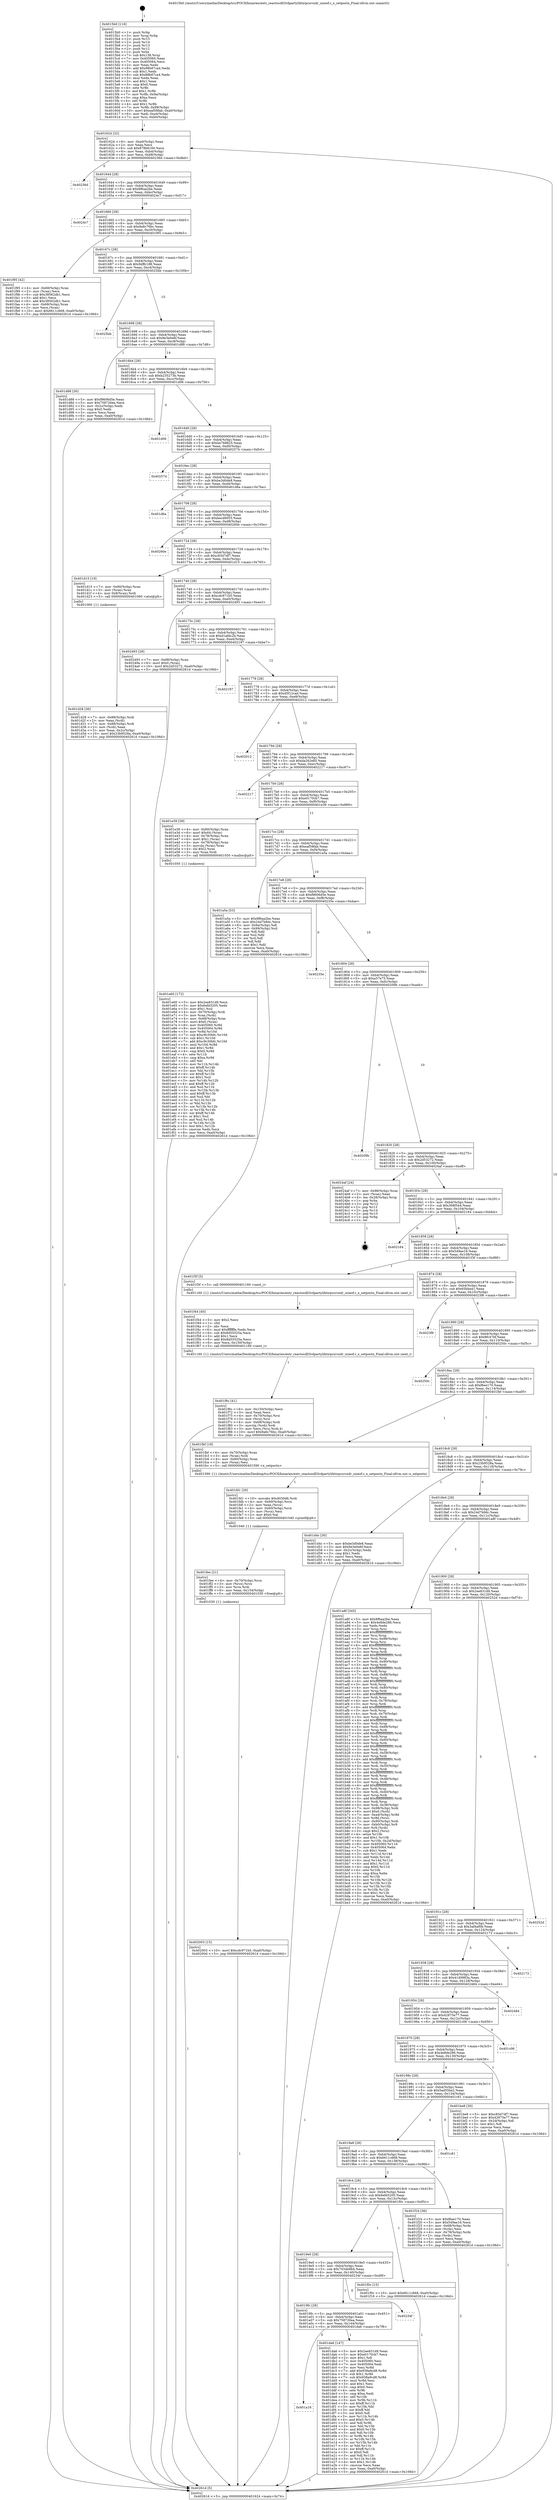 digraph "0x4015b0" {
  label = "0x4015b0 (/mnt/c/Users/mathe/Desktop/tcc/POCII/binaries/extr_reactosdll3rdpartylibtirpcsrcxdr_sizeof.c_x_setpostn_Final-ollvm.out::main(0))"
  labelloc = "t"
  node[shape=record]

  Entry [label="",width=0.3,height=0.3,shape=circle,fillcolor=black,style=filled]
  "0x401624" [label="{
     0x401624 [32]\l
     | [instrs]\l
     &nbsp;&nbsp;0x401624 \<+6\>: mov -0xa0(%rbp),%eax\l
     &nbsp;&nbsp;0x40162a \<+2\>: mov %eax,%ecx\l
     &nbsp;&nbsp;0x40162c \<+6\>: sub $0x878b8160,%ecx\l
     &nbsp;&nbsp;0x401632 \<+6\>: mov %eax,-0xb4(%rbp)\l
     &nbsp;&nbsp;0x401638 \<+6\>: mov %ecx,-0xb8(%rbp)\l
     &nbsp;&nbsp;0x40163e \<+6\>: je 000000000040236d \<main+0xdbd\>\l
  }"]
  "0x40236d" [label="{
     0x40236d\l
  }", style=dashed]
  "0x401644" [label="{
     0x401644 [28]\l
     | [instrs]\l
     &nbsp;&nbsp;0x401644 \<+5\>: jmp 0000000000401649 \<main+0x99\>\l
     &nbsp;&nbsp;0x401649 \<+6\>: mov -0xb4(%rbp),%eax\l
     &nbsp;&nbsp;0x40164f \<+5\>: sub $0x8f6aa2be,%eax\l
     &nbsp;&nbsp;0x401654 \<+6\>: mov %eax,-0xbc(%rbp)\l
     &nbsp;&nbsp;0x40165a \<+6\>: je 00000000004024c7 \<main+0xf17\>\l
  }"]
  Exit [label="",width=0.3,height=0.3,shape=circle,fillcolor=black,style=filled,peripheries=2]
  "0x4024c7" [label="{
     0x4024c7\l
  }", style=dashed]
  "0x401660" [label="{
     0x401660 [28]\l
     | [instrs]\l
     &nbsp;&nbsp;0x401660 \<+5\>: jmp 0000000000401665 \<main+0xb5\>\l
     &nbsp;&nbsp;0x401665 \<+6\>: mov -0xb4(%rbp),%eax\l
     &nbsp;&nbsp;0x40166b \<+5\>: sub $0x9a6c76bc,%eax\l
     &nbsp;&nbsp;0x401670 \<+6\>: mov %eax,-0xc0(%rbp)\l
     &nbsp;&nbsp;0x401676 \<+6\>: je 0000000000401f95 \<main+0x9e5\>\l
  }"]
  "0x402003" [label="{
     0x402003 [15]\l
     | [instrs]\l
     &nbsp;&nbsp;0x402003 \<+10\>: movl $0xcdc971b5,-0xa0(%rbp)\l
     &nbsp;&nbsp;0x40200d \<+5\>: jmp 000000000040261d \<main+0x106d\>\l
  }"]
  "0x401f95" [label="{
     0x401f95 [42]\l
     | [instrs]\l
     &nbsp;&nbsp;0x401f95 \<+4\>: mov -0x68(%rbp),%rax\l
     &nbsp;&nbsp;0x401f99 \<+2\>: mov (%rax),%ecx\l
     &nbsp;&nbsp;0x401f9b \<+6\>: sub $0x38562db1,%ecx\l
     &nbsp;&nbsp;0x401fa1 \<+3\>: add $0x1,%ecx\l
     &nbsp;&nbsp;0x401fa4 \<+6\>: add $0x38562db1,%ecx\l
     &nbsp;&nbsp;0x401faa \<+4\>: mov -0x68(%rbp),%rax\l
     &nbsp;&nbsp;0x401fae \<+2\>: mov %ecx,(%rax)\l
     &nbsp;&nbsp;0x401fb0 \<+10\>: movl $0x6611c668,-0xa0(%rbp)\l
     &nbsp;&nbsp;0x401fba \<+5\>: jmp 000000000040261d \<main+0x106d\>\l
  }"]
  "0x40167c" [label="{
     0x40167c [28]\l
     | [instrs]\l
     &nbsp;&nbsp;0x40167c \<+5\>: jmp 0000000000401681 \<main+0xd1\>\l
     &nbsp;&nbsp;0x401681 \<+6\>: mov -0xb4(%rbp),%eax\l
     &nbsp;&nbsp;0x401687 \<+5\>: sub $0x9dffc188,%eax\l
     &nbsp;&nbsp;0x40168c \<+6\>: mov %eax,-0xc4(%rbp)\l
     &nbsp;&nbsp;0x401692 \<+6\>: je 00000000004025bb \<main+0x100b\>\l
  }"]
  "0x401fee" [label="{
     0x401fee [21]\l
     | [instrs]\l
     &nbsp;&nbsp;0x401fee \<+4\>: mov -0x70(%rbp),%rcx\l
     &nbsp;&nbsp;0x401ff2 \<+3\>: mov (%rcx),%rcx\l
     &nbsp;&nbsp;0x401ff5 \<+3\>: mov %rcx,%rdi\l
     &nbsp;&nbsp;0x401ff8 \<+6\>: mov %eax,-0x154(%rbp)\l
     &nbsp;&nbsp;0x401ffe \<+5\>: call 0000000000401030 \<free@plt\>\l
     | [calls]\l
     &nbsp;&nbsp;0x401030 \{1\} (unknown)\l
  }"]
  "0x4025bb" [label="{
     0x4025bb\l
  }", style=dashed]
  "0x401698" [label="{
     0x401698 [28]\l
     | [instrs]\l
     &nbsp;&nbsp;0x401698 \<+5\>: jmp 000000000040169d \<main+0xed\>\l
     &nbsp;&nbsp;0x40169d \<+6\>: mov -0xb4(%rbp),%eax\l
     &nbsp;&nbsp;0x4016a3 \<+5\>: sub $0x9e3e0e6f,%eax\l
     &nbsp;&nbsp;0x4016a8 \<+6\>: mov %eax,-0xc8(%rbp)\l
     &nbsp;&nbsp;0x4016ae \<+6\>: je 0000000000401d88 \<main+0x7d8\>\l
  }"]
  "0x401fd1" [label="{
     0x401fd1 [29]\l
     | [instrs]\l
     &nbsp;&nbsp;0x401fd1 \<+10\>: movabs $0x4030d6,%rdi\l
     &nbsp;&nbsp;0x401fdb \<+4\>: mov -0x60(%rbp),%rcx\l
     &nbsp;&nbsp;0x401fdf \<+2\>: mov %eax,(%rcx)\l
     &nbsp;&nbsp;0x401fe1 \<+4\>: mov -0x60(%rbp),%rcx\l
     &nbsp;&nbsp;0x401fe5 \<+2\>: mov (%rcx),%esi\l
     &nbsp;&nbsp;0x401fe7 \<+2\>: mov $0x0,%al\l
     &nbsp;&nbsp;0x401fe9 \<+5\>: call 0000000000401040 \<printf@plt\>\l
     | [calls]\l
     &nbsp;&nbsp;0x401040 \{1\} (unknown)\l
  }"]
  "0x401d88" [label="{
     0x401d88 [30]\l
     | [instrs]\l
     &nbsp;&nbsp;0x401d88 \<+5\>: mov $0xf9606d5e,%eax\l
     &nbsp;&nbsp;0x401d8d \<+5\>: mov $0x758726ea,%ecx\l
     &nbsp;&nbsp;0x401d92 \<+3\>: mov -0x2c(%rbp),%edx\l
     &nbsp;&nbsp;0x401d95 \<+3\>: cmp $0x0,%edx\l
     &nbsp;&nbsp;0x401d98 \<+3\>: cmove %ecx,%eax\l
     &nbsp;&nbsp;0x401d9b \<+6\>: mov %eax,-0xa0(%rbp)\l
     &nbsp;&nbsp;0x401da1 \<+5\>: jmp 000000000040261d \<main+0x106d\>\l
  }"]
  "0x4016b4" [label="{
     0x4016b4 [28]\l
     | [instrs]\l
     &nbsp;&nbsp;0x4016b4 \<+5\>: jmp 00000000004016b9 \<main+0x109\>\l
     &nbsp;&nbsp;0x4016b9 \<+6\>: mov -0xb4(%rbp),%eax\l
     &nbsp;&nbsp;0x4016bf \<+5\>: sub $0xb235273b,%eax\l
     &nbsp;&nbsp;0x4016c4 \<+6\>: mov %eax,-0xcc(%rbp)\l
     &nbsp;&nbsp;0x4016ca \<+6\>: je 0000000000401d06 \<main+0x756\>\l
  }"]
  "0x401f6c" [label="{
     0x401f6c [41]\l
     | [instrs]\l
     &nbsp;&nbsp;0x401f6c \<+6\>: mov -0x150(%rbp),%ecx\l
     &nbsp;&nbsp;0x401f72 \<+3\>: imul %eax,%ecx\l
     &nbsp;&nbsp;0x401f75 \<+4\>: mov -0x70(%rbp),%rsi\l
     &nbsp;&nbsp;0x401f79 \<+3\>: mov (%rsi),%rsi\l
     &nbsp;&nbsp;0x401f7c \<+4\>: mov -0x68(%rbp),%rdi\l
     &nbsp;&nbsp;0x401f80 \<+3\>: movslq (%rdi),%rdi\l
     &nbsp;&nbsp;0x401f83 \<+3\>: mov %ecx,(%rsi,%rdi,4)\l
     &nbsp;&nbsp;0x401f86 \<+10\>: movl $0x9a6c76bc,-0xa0(%rbp)\l
     &nbsp;&nbsp;0x401f90 \<+5\>: jmp 000000000040261d \<main+0x106d\>\l
  }"]
  "0x401d06" [label="{
     0x401d06\l
  }", style=dashed]
  "0x4016d0" [label="{
     0x4016d0 [28]\l
     | [instrs]\l
     &nbsp;&nbsp;0x4016d0 \<+5\>: jmp 00000000004016d5 \<main+0x125\>\l
     &nbsp;&nbsp;0x4016d5 \<+6\>: mov -0xb4(%rbp),%eax\l
     &nbsp;&nbsp;0x4016db \<+5\>: sub $0xba768825,%eax\l
     &nbsp;&nbsp;0x4016e0 \<+6\>: mov %eax,-0xd0(%rbp)\l
     &nbsp;&nbsp;0x4016e6 \<+6\>: je 0000000000402574 \<main+0xfc4\>\l
  }"]
  "0x401f44" [label="{
     0x401f44 [40]\l
     | [instrs]\l
     &nbsp;&nbsp;0x401f44 \<+5\>: mov $0x2,%ecx\l
     &nbsp;&nbsp;0x401f49 \<+1\>: cltd\l
     &nbsp;&nbsp;0x401f4a \<+2\>: idiv %ecx\l
     &nbsp;&nbsp;0x401f4c \<+6\>: imul $0xfffffffe,%edx,%ecx\l
     &nbsp;&nbsp;0x401f52 \<+6\>: sub $0x8d55525a,%ecx\l
     &nbsp;&nbsp;0x401f58 \<+3\>: add $0x1,%ecx\l
     &nbsp;&nbsp;0x401f5b \<+6\>: add $0x8d55525a,%ecx\l
     &nbsp;&nbsp;0x401f61 \<+6\>: mov %ecx,-0x150(%rbp)\l
     &nbsp;&nbsp;0x401f67 \<+5\>: call 0000000000401160 \<next_i\>\l
     | [calls]\l
     &nbsp;&nbsp;0x401160 \{1\} (/mnt/c/Users/mathe/Desktop/tcc/POCII/binaries/extr_reactosdll3rdpartylibtirpcsrcxdr_sizeof.c_x_setpostn_Final-ollvm.out::next_i)\l
  }"]
  "0x402574" [label="{
     0x402574\l
  }", style=dashed]
  "0x4016ec" [label="{
     0x4016ec [28]\l
     | [instrs]\l
     &nbsp;&nbsp;0x4016ec \<+5\>: jmp 00000000004016f1 \<main+0x141\>\l
     &nbsp;&nbsp;0x4016f1 \<+6\>: mov -0xb4(%rbp),%eax\l
     &nbsp;&nbsp;0x4016f7 \<+5\>: sub $0xbe3d0de8,%eax\l
     &nbsp;&nbsp;0x4016fc \<+6\>: mov %eax,-0xd4(%rbp)\l
     &nbsp;&nbsp;0x401702 \<+6\>: je 0000000000401d6a \<main+0x7ba\>\l
  }"]
  "0x401e60" [label="{
     0x401e60 [172]\l
     | [instrs]\l
     &nbsp;&nbsp;0x401e60 \<+5\>: mov $0x2ee831d9,%ecx\l
     &nbsp;&nbsp;0x401e65 \<+5\>: mov $0x6efd3205,%edx\l
     &nbsp;&nbsp;0x401e6a \<+3\>: mov $0x1,%sil\l
     &nbsp;&nbsp;0x401e6d \<+4\>: mov -0x70(%rbp),%rdi\l
     &nbsp;&nbsp;0x401e71 \<+3\>: mov %rax,(%rdi)\l
     &nbsp;&nbsp;0x401e74 \<+4\>: mov -0x68(%rbp),%rax\l
     &nbsp;&nbsp;0x401e78 \<+6\>: movl $0x0,(%rax)\l
     &nbsp;&nbsp;0x401e7e \<+8\>: mov 0x405060,%r8d\l
     &nbsp;&nbsp;0x401e86 \<+8\>: mov 0x405064,%r9d\l
     &nbsp;&nbsp;0x401e8e \<+3\>: mov %r8d,%r10d\l
     &nbsp;&nbsp;0x401e91 \<+7\>: sub $0xc9c30bfc,%r10d\l
     &nbsp;&nbsp;0x401e98 \<+4\>: sub $0x1,%r10d\l
     &nbsp;&nbsp;0x401e9c \<+7\>: add $0xc9c30bfc,%r10d\l
     &nbsp;&nbsp;0x401ea3 \<+4\>: imul %r10d,%r8d\l
     &nbsp;&nbsp;0x401ea7 \<+4\>: and $0x1,%r8d\l
     &nbsp;&nbsp;0x401eab \<+4\>: cmp $0x0,%r8d\l
     &nbsp;&nbsp;0x401eaf \<+4\>: sete %r11b\l
     &nbsp;&nbsp;0x401eb3 \<+4\>: cmp $0xa,%r9d\l
     &nbsp;&nbsp;0x401eb7 \<+3\>: setl %bl\l
     &nbsp;&nbsp;0x401eba \<+3\>: mov %r11b,%r14b\l
     &nbsp;&nbsp;0x401ebd \<+4\>: xor $0xff,%r14b\l
     &nbsp;&nbsp;0x401ec1 \<+3\>: mov %bl,%r15b\l
     &nbsp;&nbsp;0x401ec4 \<+4\>: xor $0xff,%r15b\l
     &nbsp;&nbsp;0x401ec8 \<+4\>: xor $0x1,%sil\l
     &nbsp;&nbsp;0x401ecc \<+3\>: mov %r14b,%r12b\l
     &nbsp;&nbsp;0x401ecf \<+4\>: and $0xff,%r12b\l
     &nbsp;&nbsp;0x401ed3 \<+3\>: and %sil,%r11b\l
     &nbsp;&nbsp;0x401ed6 \<+3\>: mov %r15b,%r13b\l
     &nbsp;&nbsp;0x401ed9 \<+4\>: and $0xff,%r13b\l
     &nbsp;&nbsp;0x401edd \<+3\>: and %sil,%bl\l
     &nbsp;&nbsp;0x401ee0 \<+3\>: or %r11b,%r12b\l
     &nbsp;&nbsp;0x401ee3 \<+3\>: or %bl,%r13b\l
     &nbsp;&nbsp;0x401ee6 \<+3\>: xor %r13b,%r12b\l
     &nbsp;&nbsp;0x401ee9 \<+3\>: or %r15b,%r14b\l
     &nbsp;&nbsp;0x401eec \<+4\>: xor $0xff,%r14b\l
     &nbsp;&nbsp;0x401ef0 \<+4\>: or $0x1,%sil\l
     &nbsp;&nbsp;0x401ef4 \<+3\>: and %sil,%r14b\l
     &nbsp;&nbsp;0x401ef7 \<+3\>: or %r14b,%r12b\l
     &nbsp;&nbsp;0x401efa \<+4\>: test $0x1,%r12b\l
     &nbsp;&nbsp;0x401efe \<+3\>: cmovne %edx,%ecx\l
     &nbsp;&nbsp;0x401f01 \<+6\>: mov %ecx,-0xa0(%rbp)\l
     &nbsp;&nbsp;0x401f07 \<+5\>: jmp 000000000040261d \<main+0x106d\>\l
  }"]
  "0x401d6a" [label="{
     0x401d6a\l
  }", style=dashed]
  "0x401708" [label="{
     0x401708 [28]\l
     | [instrs]\l
     &nbsp;&nbsp;0x401708 \<+5\>: jmp 000000000040170d \<main+0x15d\>\l
     &nbsp;&nbsp;0x40170d \<+6\>: mov -0xb4(%rbp),%eax\l
     &nbsp;&nbsp;0x401713 \<+5\>: sub $0xbecd9055,%eax\l
     &nbsp;&nbsp;0x401718 \<+6\>: mov %eax,-0xd8(%rbp)\l
     &nbsp;&nbsp;0x40171e \<+6\>: je 000000000040260e \<main+0x105e\>\l
  }"]
  "0x401a18" [label="{
     0x401a18\l
  }", style=dashed]
  "0x40260e" [label="{
     0x40260e\l
  }", style=dashed]
  "0x401724" [label="{
     0x401724 [28]\l
     | [instrs]\l
     &nbsp;&nbsp;0x401724 \<+5\>: jmp 0000000000401729 \<main+0x179\>\l
     &nbsp;&nbsp;0x401729 \<+6\>: mov -0xb4(%rbp),%eax\l
     &nbsp;&nbsp;0x40172f \<+5\>: sub $0xc83d7df7,%eax\l
     &nbsp;&nbsp;0x401734 \<+6\>: mov %eax,-0xdc(%rbp)\l
     &nbsp;&nbsp;0x40173a \<+6\>: je 0000000000401d15 \<main+0x765\>\l
  }"]
  "0x401da6" [label="{
     0x401da6 [147]\l
     | [instrs]\l
     &nbsp;&nbsp;0x401da6 \<+5\>: mov $0x2ee831d9,%eax\l
     &nbsp;&nbsp;0x401dab \<+5\>: mov $0xe0170cb7,%ecx\l
     &nbsp;&nbsp;0x401db0 \<+2\>: mov $0x1,%dl\l
     &nbsp;&nbsp;0x401db2 \<+7\>: mov 0x405060,%esi\l
     &nbsp;&nbsp;0x401db9 \<+7\>: mov 0x405064,%edi\l
     &nbsp;&nbsp;0x401dc0 \<+3\>: mov %esi,%r8d\l
     &nbsp;&nbsp;0x401dc3 \<+7\>: add $0x938a9cd8,%r8d\l
     &nbsp;&nbsp;0x401dca \<+4\>: sub $0x1,%r8d\l
     &nbsp;&nbsp;0x401dce \<+7\>: sub $0x938a9cd8,%r8d\l
     &nbsp;&nbsp;0x401dd5 \<+4\>: imul %r8d,%esi\l
     &nbsp;&nbsp;0x401dd9 \<+3\>: and $0x1,%esi\l
     &nbsp;&nbsp;0x401ddc \<+3\>: cmp $0x0,%esi\l
     &nbsp;&nbsp;0x401ddf \<+4\>: sete %r9b\l
     &nbsp;&nbsp;0x401de3 \<+3\>: cmp $0xa,%edi\l
     &nbsp;&nbsp;0x401de6 \<+4\>: setl %r10b\l
     &nbsp;&nbsp;0x401dea \<+3\>: mov %r9b,%r11b\l
     &nbsp;&nbsp;0x401ded \<+4\>: xor $0xff,%r11b\l
     &nbsp;&nbsp;0x401df1 \<+3\>: mov %r10b,%bl\l
     &nbsp;&nbsp;0x401df4 \<+3\>: xor $0xff,%bl\l
     &nbsp;&nbsp;0x401df7 \<+3\>: xor $0x0,%dl\l
     &nbsp;&nbsp;0x401dfa \<+3\>: mov %r11b,%r14b\l
     &nbsp;&nbsp;0x401dfd \<+4\>: and $0x0,%r14b\l
     &nbsp;&nbsp;0x401e01 \<+3\>: and %dl,%r9b\l
     &nbsp;&nbsp;0x401e04 \<+3\>: mov %bl,%r15b\l
     &nbsp;&nbsp;0x401e07 \<+4\>: and $0x0,%r15b\l
     &nbsp;&nbsp;0x401e0b \<+3\>: and %dl,%r10b\l
     &nbsp;&nbsp;0x401e0e \<+3\>: or %r9b,%r14b\l
     &nbsp;&nbsp;0x401e11 \<+3\>: or %r10b,%r15b\l
     &nbsp;&nbsp;0x401e14 \<+3\>: xor %r15b,%r14b\l
     &nbsp;&nbsp;0x401e17 \<+3\>: or %bl,%r11b\l
     &nbsp;&nbsp;0x401e1a \<+4\>: xor $0xff,%r11b\l
     &nbsp;&nbsp;0x401e1e \<+3\>: or $0x0,%dl\l
     &nbsp;&nbsp;0x401e21 \<+3\>: and %dl,%r11b\l
     &nbsp;&nbsp;0x401e24 \<+3\>: or %r11b,%r14b\l
     &nbsp;&nbsp;0x401e27 \<+4\>: test $0x1,%r14b\l
     &nbsp;&nbsp;0x401e2b \<+3\>: cmovne %ecx,%eax\l
     &nbsp;&nbsp;0x401e2e \<+6\>: mov %eax,-0xa0(%rbp)\l
     &nbsp;&nbsp;0x401e34 \<+5\>: jmp 000000000040261d \<main+0x106d\>\l
  }"]
  "0x401d15" [label="{
     0x401d15 [19]\l
     | [instrs]\l
     &nbsp;&nbsp;0x401d15 \<+7\>: mov -0x90(%rbp),%rax\l
     &nbsp;&nbsp;0x401d1c \<+3\>: mov (%rax),%rax\l
     &nbsp;&nbsp;0x401d1f \<+4\>: mov 0x8(%rax),%rdi\l
     &nbsp;&nbsp;0x401d23 \<+5\>: call 0000000000401060 \<atoi@plt\>\l
     | [calls]\l
     &nbsp;&nbsp;0x401060 \{1\} (unknown)\l
  }"]
  "0x401740" [label="{
     0x401740 [28]\l
     | [instrs]\l
     &nbsp;&nbsp;0x401740 \<+5\>: jmp 0000000000401745 \<main+0x195\>\l
     &nbsp;&nbsp;0x401745 \<+6\>: mov -0xb4(%rbp),%eax\l
     &nbsp;&nbsp;0x40174b \<+5\>: sub $0xcdc971b5,%eax\l
     &nbsp;&nbsp;0x401750 \<+6\>: mov %eax,-0xe0(%rbp)\l
     &nbsp;&nbsp;0x401756 \<+6\>: je 0000000000402493 \<main+0xee3\>\l
  }"]
  "0x4019fc" [label="{
     0x4019fc [28]\l
     | [instrs]\l
     &nbsp;&nbsp;0x4019fc \<+5\>: jmp 0000000000401a01 \<main+0x451\>\l
     &nbsp;&nbsp;0x401a01 \<+6\>: mov -0xb4(%rbp),%eax\l
     &nbsp;&nbsp;0x401a07 \<+5\>: sub $0x758726ea,%eax\l
     &nbsp;&nbsp;0x401a0c \<+6\>: mov %eax,-0x144(%rbp)\l
     &nbsp;&nbsp;0x401a12 \<+6\>: je 0000000000401da6 \<main+0x7f6\>\l
  }"]
  "0x402493" [label="{
     0x402493 [28]\l
     | [instrs]\l
     &nbsp;&nbsp;0x402493 \<+7\>: mov -0x98(%rbp),%rax\l
     &nbsp;&nbsp;0x40249a \<+6\>: movl $0x0,(%rax)\l
     &nbsp;&nbsp;0x4024a0 \<+10\>: movl $0x2d53272,-0xa0(%rbp)\l
     &nbsp;&nbsp;0x4024aa \<+5\>: jmp 000000000040261d \<main+0x106d\>\l
  }"]
  "0x40175c" [label="{
     0x40175c [28]\l
     | [instrs]\l
     &nbsp;&nbsp;0x40175c \<+5\>: jmp 0000000000401761 \<main+0x1b1\>\l
     &nbsp;&nbsp;0x401761 \<+6\>: mov -0xb4(%rbp),%eax\l
     &nbsp;&nbsp;0x401767 \<+5\>: sub $0xd1afdc2b,%eax\l
     &nbsp;&nbsp;0x40176c \<+6\>: mov %eax,-0xe4(%rbp)\l
     &nbsp;&nbsp;0x401772 \<+6\>: je 0000000000402197 \<main+0xbe7\>\l
  }"]
  "0x40234f" [label="{
     0x40234f\l
  }", style=dashed]
  "0x402197" [label="{
     0x402197\l
  }", style=dashed]
  "0x401778" [label="{
     0x401778 [28]\l
     | [instrs]\l
     &nbsp;&nbsp;0x401778 \<+5\>: jmp 000000000040177d \<main+0x1cd\>\l
     &nbsp;&nbsp;0x40177d \<+6\>: mov -0xb4(%rbp),%eax\l
     &nbsp;&nbsp;0x401783 \<+5\>: sub $0xd5f12cad,%eax\l
     &nbsp;&nbsp;0x401788 \<+6\>: mov %eax,-0xe8(%rbp)\l
     &nbsp;&nbsp;0x40178e \<+6\>: je 0000000000402012 \<main+0xa62\>\l
  }"]
  "0x4019e0" [label="{
     0x4019e0 [28]\l
     | [instrs]\l
     &nbsp;&nbsp;0x4019e0 \<+5\>: jmp 00000000004019e5 \<main+0x435\>\l
     &nbsp;&nbsp;0x4019e5 \<+6\>: mov -0xb4(%rbp),%eax\l
     &nbsp;&nbsp;0x4019eb \<+5\>: sub $0x7034b9b4,%eax\l
     &nbsp;&nbsp;0x4019f0 \<+6\>: mov %eax,-0x140(%rbp)\l
     &nbsp;&nbsp;0x4019f6 \<+6\>: je 000000000040234f \<main+0xd9f\>\l
  }"]
  "0x402012" [label="{
     0x402012\l
  }", style=dashed]
  "0x401794" [label="{
     0x401794 [28]\l
     | [instrs]\l
     &nbsp;&nbsp;0x401794 \<+5\>: jmp 0000000000401799 \<main+0x1e9\>\l
     &nbsp;&nbsp;0x401799 \<+6\>: mov -0xb4(%rbp),%eax\l
     &nbsp;&nbsp;0x40179f \<+5\>: sub $0xda262e85,%eax\l
     &nbsp;&nbsp;0x4017a4 \<+6\>: mov %eax,-0xec(%rbp)\l
     &nbsp;&nbsp;0x4017aa \<+6\>: je 0000000000402217 \<main+0xc67\>\l
  }"]
  "0x401f0c" [label="{
     0x401f0c [15]\l
     | [instrs]\l
     &nbsp;&nbsp;0x401f0c \<+10\>: movl $0x6611c668,-0xa0(%rbp)\l
     &nbsp;&nbsp;0x401f16 \<+5\>: jmp 000000000040261d \<main+0x106d\>\l
  }"]
  "0x402217" [label="{
     0x402217\l
  }", style=dashed]
  "0x4017b0" [label="{
     0x4017b0 [28]\l
     | [instrs]\l
     &nbsp;&nbsp;0x4017b0 \<+5\>: jmp 00000000004017b5 \<main+0x205\>\l
     &nbsp;&nbsp;0x4017b5 \<+6\>: mov -0xb4(%rbp),%eax\l
     &nbsp;&nbsp;0x4017bb \<+5\>: sub $0xe0170cb7,%eax\l
     &nbsp;&nbsp;0x4017c0 \<+6\>: mov %eax,-0xf0(%rbp)\l
     &nbsp;&nbsp;0x4017c6 \<+6\>: je 0000000000401e39 \<main+0x889\>\l
  }"]
  "0x4019c4" [label="{
     0x4019c4 [28]\l
     | [instrs]\l
     &nbsp;&nbsp;0x4019c4 \<+5\>: jmp 00000000004019c9 \<main+0x419\>\l
     &nbsp;&nbsp;0x4019c9 \<+6\>: mov -0xb4(%rbp),%eax\l
     &nbsp;&nbsp;0x4019cf \<+5\>: sub $0x6efd3205,%eax\l
     &nbsp;&nbsp;0x4019d4 \<+6\>: mov %eax,-0x13c(%rbp)\l
     &nbsp;&nbsp;0x4019da \<+6\>: je 0000000000401f0c \<main+0x95c\>\l
  }"]
  "0x401e39" [label="{
     0x401e39 [39]\l
     | [instrs]\l
     &nbsp;&nbsp;0x401e39 \<+4\>: mov -0x80(%rbp),%rax\l
     &nbsp;&nbsp;0x401e3d \<+6\>: movl $0x64,(%rax)\l
     &nbsp;&nbsp;0x401e43 \<+4\>: mov -0x78(%rbp),%rax\l
     &nbsp;&nbsp;0x401e47 \<+6\>: movl $0x1,(%rax)\l
     &nbsp;&nbsp;0x401e4d \<+4\>: mov -0x78(%rbp),%rax\l
     &nbsp;&nbsp;0x401e51 \<+3\>: movslq (%rax),%rax\l
     &nbsp;&nbsp;0x401e54 \<+4\>: shl $0x2,%rax\l
     &nbsp;&nbsp;0x401e58 \<+3\>: mov %rax,%rdi\l
     &nbsp;&nbsp;0x401e5b \<+5\>: call 0000000000401050 \<malloc@plt\>\l
     | [calls]\l
     &nbsp;&nbsp;0x401050 \{1\} (unknown)\l
  }"]
  "0x4017cc" [label="{
     0x4017cc [28]\l
     | [instrs]\l
     &nbsp;&nbsp;0x4017cc \<+5\>: jmp 00000000004017d1 \<main+0x221\>\l
     &nbsp;&nbsp;0x4017d1 \<+6\>: mov -0xb4(%rbp),%eax\l
     &nbsp;&nbsp;0x4017d7 \<+5\>: sub $0xeaf58fab,%eax\l
     &nbsp;&nbsp;0x4017dc \<+6\>: mov %eax,-0xf4(%rbp)\l
     &nbsp;&nbsp;0x4017e2 \<+6\>: je 0000000000401a5a \<main+0x4aa\>\l
  }"]
  "0x401f1b" [label="{
     0x401f1b [36]\l
     | [instrs]\l
     &nbsp;&nbsp;0x401f1b \<+5\>: mov $0xf6ee170,%eax\l
     &nbsp;&nbsp;0x401f20 \<+5\>: mov $0x549ae16,%ecx\l
     &nbsp;&nbsp;0x401f25 \<+4\>: mov -0x68(%rbp),%rdx\l
     &nbsp;&nbsp;0x401f29 \<+2\>: mov (%rdx),%esi\l
     &nbsp;&nbsp;0x401f2b \<+4\>: mov -0x78(%rbp),%rdx\l
     &nbsp;&nbsp;0x401f2f \<+2\>: cmp (%rdx),%esi\l
     &nbsp;&nbsp;0x401f31 \<+3\>: cmovl %ecx,%eax\l
     &nbsp;&nbsp;0x401f34 \<+6\>: mov %eax,-0xa0(%rbp)\l
     &nbsp;&nbsp;0x401f3a \<+5\>: jmp 000000000040261d \<main+0x106d\>\l
  }"]
  "0x401a5a" [label="{
     0x401a5a [53]\l
     | [instrs]\l
     &nbsp;&nbsp;0x401a5a \<+5\>: mov $0x8f6aa2be,%eax\l
     &nbsp;&nbsp;0x401a5f \<+5\>: mov $0x24d7b9dc,%ecx\l
     &nbsp;&nbsp;0x401a64 \<+6\>: mov -0x9a(%rbp),%dl\l
     &nbsp;&nbsp;0x401a6a \<+7\>: mov -0x99(%rbp),%sil\l
     &nbsp;&nbsp;0x401a71 \<+3\>: mov %dl,%dil\l
     &nbsp;&nbsp;0x401a74 \<+3\>: and %sil,%dil\l
     &nbsp;&nbsp;0x401a77 \<+3\>: xor %sil,%dl\l
     &nbsp;&nbsp;0x401a7a \<+3\>: or %dl,%dil\l
     &nbsp;&nbsp;0x401a7d \<+4\>: test $0x1,%dil\l
     &nbsp;&nbsp;0x401a81 \<+3\>: cmovne %ecx,%eax\l
     &nbsp;&nbsp;0x401a84 \<+6\>: mov %eax,-0xa0(%rbp)\l
     &nbsp;&nbsp;0x401a8a \<+5\>: jmp 000000000040261d \<main+0x106d\>\l
  }"]
  "0x4017e8" [label="{
     0x4017e8 [28]\l
     | [instrs]\l
     &nbsp;&nbsp;0x4017e8 \<+5\>: jmp 00000000004017ed \<main+0x23d\>\l
     &nbsp;&nbsp;0x4017ed \<+6\>: mov -0xb4(%rbp),%eax\l
     &nbsp;&nbsp;0x4017f3 \<+5\>: sub $0xf9606d5e,%eax\l
     &nbsp;&nbsp;0x4017f8 \<+6\>: mov %eax,-0xf8(%rbp)\l
     &nbsp;&nbsp;0x4017fe \<+6\>: je 000000000040235e \<main+0xdae\>\l
  }"]
  "0x40261d" [label="{
     0x40261d [5]\l
     | [instrs]\l
     &nbsp;&nbsp;0x40261d \<+5\>: jmp 0000000000401624 \<main+0x74\>\l
  }"]
  "0x4015b0" [label="{
     0x4015b0 [116]\l
     | [instrs]\l
     &nbsp;&nbsp;0x4015b0 \<+1\>: push %rbp\l
     &nbsp;&nbsp;0x4015b1 \<+3\>: mov %rsp,%rbp\l
     &nbsp;&nbsp;0x4015b4 \<+2\>: push %r15\l
     &nbsp;&nbsp;0x4015b6 \<+2\>: push %r14\l
     &nbsp;&nbsp;0x4015b8 \<+2\>: push %r13\l
     &nbsp;&nbsp;0x4015ba \<+2\>: push %r12\l
     &nbsp;&nbsp;0x4015bc \<+1\>: push %rbx\l
     &nbsp;&nbsp;0x4015bd \<+7\>: sub $0x138,%rsp\l
     &nbsp;&nbsp;0x4015c4 \<+7\>: mov 0x405060,%eax\l
     &nbsp;&nbsp;0x4015cb \<+7\>: mov 0x405064,%ecx\l
     &nbsp;&nbsp;0x4015d2 \<+2\>: mov %eax,%edx\l
     &nbsp;&nbsp;0x4015d4 \<+6\>: add $0x88b87ca4,%edx\l
     &nbsp;&nbsp;0x4015da \<+3\>: sub $0x1,%edx\l
     &nbsp;&nbsp;0x4015dd \<+6\>: sub $0x88b87ca4,%edx\l
     &nbsp;&nbsp;0x4015e3 \<+3\>: imul %edx,%eax\l
     &nbsp;&nbsp;0x4015e6 \<+3\>: and $0x1,%eax\l
     &nbsp;&nbsp;0x4015e9 \<+3\>: cmp $0x0,%eax\l
     &nbsp;&nbsp;0x4015ec \<+4\>: sete %r8b\l
     &nbsp;&nbsp;0x4015f0 \<+4\>: and $0x1,%r8b\l
     &nbsp;&nbsp;0x4015f4 \<+7\>: mov %r8b,-0x9a(%rbp)\l
     &nbsp;&nbsp;0x4015fb \<+3\>: cmp $0xa,%ecx\l
     &nbsp;&nbsp;0x4015fe \<+4\>: setl %r8b\l
     &nbsp;&nbsp;0x401602 \<+4\>: and $0x1,%r8b\l
     &nbsp;&nbsp;0x401606 \<+7\>: mov %r8b,-0x99(%rbp)\l
     &nbsp;&nbsp;0x40160d \<+10\>: movl $0xeaf58fab,-0xa0(%rbp)\l
     &nbsp;&nbsp;0x401617 \<+6\>: mov %edi,-0xa4(%rbp)\l
     &nbsp;&nbsp;0x40161d \<+7\>: mov %rsi,-0xb0(%rbp)\l
  }"]
  "0x4019a8" [label="{
     0x4019a8 [28]\l
     | [instrs]\l
     &nbsp;&nbsp;0x4019a8 \<+5\>: jmp 00000000004019ad \<main+0x3fd\>\l
     &nbsp;&nbsp;0x4019ad \<+6\>: mov -0xb4(%rbp),%eax\l
     &nbsp;&nbsp;0x4019b3 \<+5\>: sub $0x6611c668,%eax\l
     &nbsp;&nbsp;0x4019b8 \<+6\>: mov %eax,-0x138(%rbp)\l
     &nbsp;&nbsp;0x4019be \<+6\>: je 0000000000401f1b \<main+0x96b\>\l
  }"]
  "0x40235e" [label="{
     0x40235e\l
  }", style=dashed]
  "0x401804" [label="{
     0x401804 [28]\l
     | [instrs]\l
     &nbsp;&nbsp;0x401804 \<+5\>: jmp 0000000000401809 \<main+0x259\>\l
     &nbsp;&nbsp;0x401809 \<+6\>: mov -0xb4(%rbp),%eax\l
     &nbsp;&nbsp;0x40180f \<+5\>: sub $0xa57e75,%eax\l
     &nbsp;&nbsp;0x401814 \<+6\>: mov %eax,-0xfc(%rbp)\l
     &nbsp;&nbsp;0x40181a \<+6\>: je 000000000040209b \<main+0xaeb\>\l
  }"]
  "0x401c61" [label="{
     0x401c61\l
  }", style=dashed]
  "0x40209b" [label="{
     0x40209b\l
  }", style=dashed]
  "0x401820" [label="{
     0x401820 [28]\l
     | [instrs]\l
     &nbsp;&nbsp;0x401820 \<+5\>: jmp 0000000000401825 \<main+0x275\>\l
     &nbsp;&nbsp;0x401825 \<+6\>: mov -0xb4(%rbp),%eax\l
     &nbsp;&nbsp;0x40182b \<+5\>: sub $0x2d53272,%eax\l
     &nbsp;&nbsp;0x401830 \<+6\>: mov %eax,-0x100(%rbp)\l
     &nbsp;&nbsp;0x401836 \<+6\>: je 00000000004024af \<main+0xeff\>\l
  }"]
  "0x401d28" [label="{
     0x401d28 [36]\l
     | [instrs]\l
     &nbsp;&nbsp;0x401d28 \<+7\>: mov -0x88(%rbp),%rdi\l
     &nbsp;&nbsp;0x401d2f \<+2\>: mov %eax,(%rdi)\l
     &nbsp;&nbsp;0x401d31 \<+7\>: mov -0x88(%rbp),%rdi\l
     &nbsp;&nbsp;0x401d38 \<+2\>: mov (%rdi),%eax\l
     &nbsp;&nbsp;0x401d3a \<+3\>: mov %eax,-0x2c(%rbp)\l
     &nbsp;&nbsp;0x401d3d \<+10\>: movl $0x23b9528a,-0xa0(%rbp)\l
     &nbsp;&nbsp;0x401d47 \<+5\>: jmp 000000000040261d \<main+0x106d\>\l
  }"]
  "0x4024af" [label="{
     0x4024af [24]\l
     | [instrs]\l
     &nbsp;&nbsp;0x4024af \<+7\>: mov -0x98(%rbp),%rax\l
     &nbsp;&nbsp;0x4024b6 \<+2\>: mov (%rax),%eax\l
     &nbsp;&nbsp;0x4024b8 \<+4\>: lea -0x28(%rbp),%rsp\l
     &nbsp;&nbsp;0x4024bc \<+1\>: pop %rbx\l
     &nbsp;&nbsp;0x4024bd \<+2\>: pop %r12\l
     &nbsp;&nbsp;0x4024bf \<+2\>: pop %r13\l
     &nbsp;&nbsp;0x4024c1 \<+2\>: pop %r14\l
     &nbsp;&nbsp;0x4024c3 \<+2\>: pop %r15\l
     &nbsp;&nbsp;0x4024c5 \<+1\>: pop %rbp\l
     &nbsp;&nbsp;0x4024c6 \<+1\>: ret\l
  }"]
  "0x40183c" [label="{
     0x40183c [28]\l
     | [instrs]\l
     &nbsp;&nbsp;0x40183c \<+5\>: jmp 0000000000401841 \<main+0x291\>\l
     &nbsp;&nbsp;0x401841 \<+6\>: mov -0xb4(%rbp),%eax\l
     &nbsp;&nbsp;0x401847 \<+5\>: sub $0x368f544,%eax\l
     &nbsp;&nbsp;0x40184c \<+6\>: mov %eax,-0x104(%rbp)\l
     &nbsp;&nbsp;0x401852 \<+6\>: je 0000000000402164 \<main+0xbb4\>\l
  }"]
  "0x40198c" [label="{
     0x40198c [28]\l
     | [instrs]\l
     &nbsp;&nbsp;0x40198c \<+5\>: jmp 0000000000401991 \<main+0x3e1\>\l
     &nbsp;&nbsp;0x401991 \<+6\>: mov -0xb4(%rbp),%eax\l
     &nbsp;&nbsp;0x401997 \<+5\>: sub $0x5ad55be2,%eax\l
     &nbsp;&nbsp;0x40199c \<+6\>: mov %eax,-0x134(%rbp)\l
     &nbsp;&nbsp;0x4019a2 \<+6\>: je 0000000000401c61 \<main+0x6b1\>\l
  }"]
  "0x402164" [label="{
     0x402164\l
  }", style=dashed]
  "0x401858" [label="{
     0x401858 [28]\l
     | [instrs]\l
     &nbsp;&nbsp;0x401858 \<+5\>: jmp 000000000040185d \<main+0x2ad\>\l
     &nbsp;&nbsp;0x40185d \<+6\>: mov -0xb4(%rbp),%eax\l
     &nbsp;&nbsp;0x401863 \<+5\>: sub $0x549ae16,%eax\l
     &nbsp;&nbsp;0x401868 \<+6\>: mov %eax,-0x108(%rbp)\l
     &nbsp;&nbsp;0x40186e \<+6\>: je 0000000000401f3f \<main+0x98f\>\l
  }"]
  "0x401be8" [label="{
     0x401be8 [30]\l
     | [instrs]\l
     &nbsp;&nbsp;0x401be8 \<+5\>: mov $0xc83d7df7,%eax\l
     &nbsp;&nbsp;0x401bed \<+5\>: mov $0x42875e77,%ecx\l
     &nbsp;&nbsp;0x401bf2 \<+3\>: mov -0x2d(%rbp),%dl\l
     &nbsp;&nbsp;0x401bf5 \<+3\>: test $0x1,%dl\l
     &nbsp;&nbsp;0x401bf8 \<+3\>: cmovne %ecx,%eax\l
     &nbsp;&nbsp;0x401bfb \<+6\>: mov %eax,-0xa0(%rbp)\l
     &nbsp;&nbsp;0x401c01 \<+5\>: jmp 000000000040261d \<main+0x106d\>\l
  }"]
  "0x401f3f" [label="{
     0x401f3f [5]\l
     | [instrs]\l
     &nbsp;&nbsp;0x401f3f \<+5\>: call 0000000000401160 \<next_i\>\l
     | [calls]\l
     &nbsp;&nbsp;0x401160 \{1\} (/mnt/c/Users/mathe/Desktop/tcc/POCII/binaries/extr_reactosdll3rdpartylibtirpcsrcxdr_sizeof.c_x_setpostn_Final-ollvm.out::next_i)\l
  }"]
  "0x401874" [label="{
     0x401874 [28]\l
     | [instrs]\l
     &nbsp;&nbsp;0x401874 \<+5\>: jmp 0000000000401879 \<main+0x2c9\>\l
     &nbsp;&nbsp;0x401879 \<+6\>: mov -0xb4(%rbp),%eax\l
     &nbsp;&nbsp;0x40187f \<+5\>: sub $0x65bba41,%eax\l
     &nbsp;&nbsp;0x401884 \<+6\>: mov %eax,-0x10c(%rbp)\l
     &nbsp;&nbsp;0x40188a \<+6\>: je 00000000004023f6 \<main+0xe46\>\l
  }"]
  "0x401970" [label="{
     0x401970 [28]\l
     | [instrs]\l
     &nbsp;&nbsp;0x401970 \<+5\>: jmp 0000000000401975 \<main+0x3c5\>\l
     &nbsp;&nbsp;0x401975 \<+6\>: mov -0xb4(%rbp),%eax\l
     &nbsp;&nbsp;0x40197b \<+5\>: sub $0x4e8de286,%eax\l
     &nbsp;&nbsp;0x401980 \<+6\>: mov %eax,-0x130(%rbp)\l
     &nbsp;&nbsp;0x401986 \<+6\>: je 0000000000401be8 \<main+0x638\>\l
  }"]
  "0x4023f6" [label="{
     0x4023f6\l
  }", style=dashed]
  "0x401890" [label="{
     0x401890 [28]\l
     | [instrs]\l
     &nbsp;&nbsp;0x401890 \<+5\>: jmp 0000000000401895 \<main+0x2e5\>\l
     &nbsp;&nbsp;0x401895 \<+6\>: mov -0xb4(%rbp),%eax\l
     &nbsp;&nbsp;0x40189b \<+5\>: sub $0x8fc47bf,%eax\l
     &nbsp;&nbsp;0x4018a0 \<+6\>: mov %eax,-0x110(%rbp)\l
     &nbsp;&nbsp;0x4018a6 \<+6\>: je 000000000040250c \<main+0xf5c\>\l
  }"]
  "0x401c06" [label="{
     0x401c06\l
  }", style=dashed]
  "0x40250c" [label="{
     0x40250c\l
  }", style=dashed]
  "0x4018ac" [label="{
     0x4018ac [28]\l
     | [instrs]\l
     &nbsp;&nbsp;0x4018ac \<+5\>: jmp 00000000004018b1 \<main+0x301\>\l
     &nbsp;&nbsp;0x4018b1 \<+6\>: mov -0xb4(%rbp),%eax\l
     &nbsp;&nbsp;0x4018b7 \<+5\>: sub $0xf6ee170,%eax\l
     &nbsp;&nbsp;0x4018bc \<+6\>: mov %eax,-0x114(%rbp)\l
     &nbsp;&nbsp;0x4018c2 \<+6\>: je 0000000000401fbf \<main+0xa0f\>\l
  }"]
  "0x401954" [label="{
     0x401954 [28]\l
     | [instrs]\l
     &nbsp;&nbsp;0x401954 \<+5\>: jmp 0000000000401959 \<main+0x3a9\>\l
     &nbsp;&nbsp;0x401959 \<+6\>: mov -0xb4(%rbp),%eax\l
     &nbsp;&nbsp;0x40195f \<+5\>: sub $0x42875e77,%eax\l
     &nbsp;&nbsp;0x401964 \<+6\>: mov %eax,-0x12c(%rbp)\l
     &nbsp;&nbsp;0x40196a \<+6\>: je 0000000000401c06 \<main+0x656\>\l
  }"]
  "0x401fbf" [label="{
     0x401fbf [18]\l
     | [instrs]\l
     &nbsp;&nbsp;0x401fbf \<+4\>: mov -0x70(%rbp),%rax\l
     &nbsp;&nbsp;0x401fc3 \<+3\>: mov (%rax),%rdi\l
     &nbsp;&nbsp;0x401fc6 \<+4\>: mov -0x80(%rbp),%rax\l
     &nbsp;&nbsp;0x401fca \<+2\>: mov (%rax),%esi\l
     &nbsp;&nbsp;0x401fcc \<+5\>: call 0000000000401590 \<x_setpostn\>\l
     | [calls]\l
     &nbsp;&nbsp;0x401590 \{1\} (/mnt/c/Users/mathe/Desktop/tcc/POCII/binaries/extr_reactosdll3rdpartylibtirpcsrcxdr_sizeof.c_x_setpostn_Final-ollvm.out::x_setpostn)\l
  }"]
  "0x4018c8" [label="{
     0x4018c8 [28]\l
     | [instrs]\l
     &nbsp;&nbsp;0x4018c8 \<+5\>: jmp 00000000004018cd \<main+0x31d\>\l
     &nbsp;&nbsp;0x4018cd \<+6\>: mov -0xb4(%rbp),%eax\l
     &nbsp;&nbsp;0x4018d3 \<+5\>: sub $0x23b9528a,%eax\l
     &nbsp;&nbsp;0x4018d8 \<+6\>: mov %eax,-0x118(%rbp)\l
     &nbsp;&nbsp;0x4018de \<+6\>: je 0000000000401d4c \<main+0x79c\>\l
  }"]
  "0x402484" [label="{
     0x402484\l
  }", style=dashed]
  "0x401d4c" [label="{
     0x401d4c [30]\l
     | [instrs]\l
     &nbsp;&nbsp;0x401d4c \<+5\>: mov $0xbe3d0de8,%eax\l
     &nbsp;&nbsp;0x401d51 \<+5\>: mov $0x9e3e0e6f,%ecx\l
     &nbsp;&nbsp;0x401d56 \<+3\>: mov -0x2c(%rbp),%edx\l
     &nbsp;&nbsp;0x401d59 \<+3\>: cmp $0x1,%edx\l
     &nbsp;&nbsp;0x401d5c \<+3\>: cmovl %ecx,%eax\l
     &nbsp;&nbsp;0x401d5f \<+6\>: mov %eax,-0xa0(%rbp)\l
     &nbsp;&nbsp;0x401d65 \<+5\>: jmp 000000000040261d \<main+0x106d\>\l
  }"]
  "0x4018e4" [label="{
     0x4018e4 [28]\l
     | [instrs]\l
     &nbsp;&nbsp;0x4018e4 \<+5\>: jmp 00000000004018e9 \<main+0x339\>\l
     &nbsp;&nbsp;0x4018e9 \<+6\>: mov -0xb4(%rbp),%eax\l
     &nbsp;&nbsp;0x4018ef \<+5\>: sub $0x24d7b9dc,%eax\l
     &nbsp;&nbsp;0x4018f4 \<+6\>: mov %eax,-0x11c(%rbp)\l
     &nbsp;&nbsp;0x4018fa \<+6\>: je 0000000000401a8f \<main+0x4df\>\l
  }"]
  "0x401938" [label="{
     0x401938 [28]\l
     | [instrs]\l
     &nbsp;&nbsp;0x401938 \<+5\>: jmp 000000000040193d \<main+0x38d\>\l
     &nbsp;&nbsp;0x40193d \<+6\>: mov -0xb4(%rbp),%eax\l
     &nbsp;&nbsp;0x401943 \<+5\>: sub $0x4140983a,%eax\l
     &nbsp;&nbsp;0x401948 \<+6\>: mov %eax,-0x128(%rbp)\l
     &nbsp;&nbsp;0x40194e \<+6\>: je 0000000000402484 \<main+0xed4\>\l
  }"]
  "0x401a8f" [label="{
     0x401a8f [345]\l
     | [instrs]\l
     &nbsp;&nbsp;0x401a8f \<+5\>: mov $0x8f6aa2be,%eax\l
     &nbsp;&nbsp;0x401a94 \<+5\>: mov $0x4e8de286,%ecx\l
     &nbsp;&nbsp;0x401a99 \<+2\>: xor %edx,%edx\l
     &nbsp;&nbsp;0x401a9b \<+3\>: mov %rsp,%rsi\l
     &nbsp;&nbsp;0x401a9e \<+4\>: add $0xfffffffffffffff0,%rsi\l
     &nbsp;&nbsp;0x401aa2 \<+3\>: mov %rsi,%rsp\l
     &nbsp;&nbsp;0x401aa5 \<+7\>: mov %rsi,-0x98(%rbp)\l
     &nbsp;&nbsp;0x401aac \<+3\>: mov %rsp,%rsi\l
     &nbsp;&nbsp;0x401aaf \<+4\>: add $0xfffffffffffffff0,%rsi\l
     &nbsp;&nbsp;0x401ab3 \<+3\>: mov %rsi,%rsp\l
     &nbsp;&nbsp;0x401ab6 \<+3\>: mov %rsp,%rdi\l
     &nbsp;&nbsp;0x401ab9 \<+4\>: add $0xfffffffffffffff0,%rdi\l
     &nbsp;&nbsp;0x401abd \<+3\>: mov %rdi,%rsp\l
     &nbsp;&nbsp;0x401ac0 \<+7\>: mov %rdi,-0x90(%rbp)\l
     &nbsp;&nbsp;0x401ac7 \<+3\>: mov %rsp,%rdi\l
     &nbsp;&nbsp;0x401aca \<+4\>: add $0xfffffffffffffff0,%rdi\l
     &nbsp;&nbsp;0x401ace \<+3\>: mov %rdi,%rsp\l
     &nbsp;&nbsp;0x401ad1 \<+7\>: mov %rdi,-0x88(%rbp)\l
     &nbsp;&nbsp;0x401ad8 \<+3\>: mov %rsp,%rdi\l
     &nbsp;&nbsp;0x401adb \<+4\>: add $0xfffffffffffffff0,%rdi\l
     &nbsp;&nbsp;0x401adf \<+3\>: mov %rdi,%rsp\l
     &nbsp;&nbsp;0x401ae2 \<+4\>: mov %rdi,-0x80(%rbp)\l
     &nbsp;&nbsp;0x401ae6 \<+3\>: mov %rsp,%rdi\l
     &nbsp;&nbsp;0x401ae9 \<+4\>: add $0xfffffffffffffff0,%rdi\l
     &nbsp;&nbsp;0x401aed \<+3\>: mov %rdi,%rsp\l
     &nbsp;&nbsp;0x401af0 \<+4\>: mov %rdi,-0x78(%rbp)\l
     &nbsp;&nbsp;0x401af4 \<+3\>: mov %rsp,%rdi\l
     &nbsp;&nbsp;0x401af7 \<+4\>: add $0xfffffffffffffff0,%rdi\l
     &nbsp;&nbsp;0x401afb \<+3\>: mov %rdi,%rsp\l
     &nbsp;&nbsp;0x401afe \<+4\>: mov %rdi,-0x70(%rbp)\l
     &nbsp;&nbsp;0x401b02 \<+3\>: mov %rsp,%rdi\l
     &nbsp;&nbsp;0x401b05 \<+4\>: add $0xfffffffffffffff0,%rdi\l
     &nbsp;&nbsp;0x401b09 \<+3\>: mov %rdi,%rsp\l
     &nbsp;&nbsp;0x401b0c \<+4\>: mov %rdi,-0x68(%rbp)\l
     &nbsp;&nbsp;0x401b10 \<+3\>: mov %rsp,%rdi\l
     &nbsp;&nbsp;0x401b13 \<+4\>: add $0xfffffffffffffff0,%rdi\l
     &nbsp;&nbsp;0x401b17 \<+3\>: mov %rdi,%rsp\l
     &nbsp;&nbsp;0x401b1a \<+4\>: mov %rdi,-0x60(%rbp)\l
     &nbsp;&nbsp;0x401b1e \<+3\>: mov %rsp,%rdi\l
     &nbsp;&nbsp;0x401b21 \<+4\>: add $0xfffffffffffffff0,%rdi\l
     &nbsp;&nbsp;0x401b25 \<+3\>: mov %rdi,%rsp\l
     &nbsp;&nbsp;0x401b28 \<+4\>: mov %rdi,-0x58(%rbp)\l
     &nbsp;&nbsp;0x401b2c \<+3\>: mov %rsp,%rdi\l
     &nbsp;&nbsp;0x401b2f \<+4\>: add $0xfffffffffffffff0,%rdi\l
     &nbsp;&nbsp;0x401b33 \<+3\>: mov %rdi,%rsp\l
     &nbsp;&nbsp;0x401b36 \<+4\>: mov %rdi,-0x50(%rbp)\l
     &nbsp;&nbsp;0x401b3a \<+3\>: mov %rsp,%rdi\l
     &nbsp;&nbsp;0x401b3d \<+4\>: add $0xfffffffffffffff0,%rdi\l
     &nbsp;&nbsp;0x401b41 \<+3\>: mov %rdi,%rsp\l
     &nbsp;&nbsp;0x401b44 \<+4\>: mov %rdi,-0x48(%rbp)\l
     &nbsp;&nbsp;0x401b48 \<+3\>: mov %rsp,%rdi\l
     &nbsp;&nbsp;0x401b4b \<+4\>: add $0xfffffffffffffff0,%rdi\l
     &nbsp;&nbsp;0x401b4f \<+3\>: mov %rdi,%rsp\l
     &nbsp;&nbsp;0x401b52 \<+4\>: mov %rdi,-0x40(%rbp)\l
     &nbsp;&nbsp;0x401b56 \<+3\>: mov %rsp,%rdi\l
     &nbsp;&nbsp;0x401b59 \<+4\>: add $0xfffffffffffffff0,%rdi\l
     &nbsp;&nbsp;0x401b5d \<+3\>: mov %rdi,%rsp\l
     &nbsp;&nbsp;0x401b60 \<+4\>: mov %rdi,-0x38(%rbp)\l
     &nbsp;&nbsp;0x401b64 \<+7\>: mov -0x98(%rbp),%rdi\l
     &nbsp;&nbsp;0x401b6b \<+6\>: movl $0x0,(%rdi)\l
     &nbsp;&nbsp;0x401b71 \<+7\>: mov -0xa4(%rbp),%r8d\l
     &nbsp;&nbsp;0x401b78 \<+3\>: mov %r8d,(%rsi)\l
     &nbsp;&nbsp;0x401b7b \<+7\>: mov -0x90(%rbp),%rdi\l
     &nbsp;&nbsp;0x401b82 \<+7\>: mov -0xb0(%rbp),%r9\l
     &nbsp;&nbsp;0x401b89 \<+3\>: mov %r9,(%rdi)\l
     &nbsp;&nbsp;0x401b8c \<+3\>: cmpl $0x2,(%rsi)\l
     &nbsp;&nbsp;0x401b8f \<+4\>: setne %r10b\l
     &nbsp;&nbsp;0x401b93 \<+4\>: and $0x1,%r10b\l
     &nbsp;&nbsp;0x401b97 \<+4\>: mov %r10b,-0x2d(%rbp)\l
     &nbsp;&nbsp;0x401b9b \<+8\>: mov 0x405060,%r11d\l
     &nbsp;&nbsp;0x401ba3 \<+7\>: mov 0x405064,%ebx\l
     &nbsp;&nbsp;0x401baa \<+3\>: sub $0x1,%edx\l
     &nbsp;&nbsp;0x401bad \<+3\>: mov %r11d,%r14d\l
     &nbsp;&nbsp;0x401bb0 \<+3\>: add %edx,%r14d\l
     &nbsp;&nbsp;0x401bb3 \<+4\>: imul %r14d,%r11d\l
     &nbsp;&nbsp;0x401bb7 \<+4\>: and $0x1,%r11d\l
     &nbsp;&nbsp;0x401bbb \<+4\>: cmp $0x0,%r11d\l
     &nbsp;&nbsp;0x401bbf \<+4\>: sete %r10b\l
     &nbsp;&nbsp;0x401bc3 \<+3\>: cmp $0xa,%ebx\l
     &nbsp;&nbsp;0x401bc6 \<+4\>: setl %r15b\l
     &nbsp;&nbsp;0x401bca \<+3\>: mov %r10b,%r12b\l
     &nbsp;&nbsp;0x401bcd \<+3\>: and %r15b,%r12b\l
     &nbsp;&nbsp;0x401bd0 \<+3\>: xor %r15b,%r10b\l
     &nbsp;&nbsp;0x401bd3 \<+3\>: or %r10b,%r12b\l
     &nbsp;&nbsp;0x401bd6 \<+4\>: test $0x1,%r12b\l
     &nbsp;&nbsp;0x401bda \<+3\>: cmovne %ecx,%eax\l
     &nbsp;&nbsp;0x401bdd \<+6\>: mov %eax,-0xa0(%rbp)\l
     &nbsp;&nbsp;0x401be3 \<+5\>: jmp 000000000040261d \<main+0x106d\>\l
  }"]
  "0x401900" [label="{
     0x401900 [28]\l
     | [instrs]\l
     &nbsp;&nbsp;0x401900 \<+5\>: jmp 0000000000401905 \<main+0x355\>\l
     &nbsp;&nbsp;0x401905 \<+6\>: mov -0xb4(%rbp),%eax\l
     &nbsp;&nbsp;0x40190b \<+5\>: sub $0x2ee831d9,%eax\l
     &nbsp;&nbsp;0x401910 \<+6\>: mov %eax,-0x120(%rbp)\l
     &nbsp;&nbsp;0x401916 \<+6\>: je 000000000040252d \<main+0xf7d\>\l
  }"]
  "0x402173" [label="{
     0x402173\l
  }", style=dashed]
  "0x40191c" [label="{
     0x40191c [28]\l
     | [instrs]\l
     &nbsp;&nbsp;0x40191c \<+5\>: jmp 0000000000401921 \<main+0x371\>\l
     &nbsp;&nbsp;0x401921 \<+6\>: mov -0xb4(%rbp),%eax\l
     &nbsp;&nbsp;0x401927 \<+5\>: sub $0x3af4af0b,%eax\l
     &nbsp;&nbsp;0x40192c \<+6\>: mov %eax,-0x124(%rbp)\l
     &nbsp;&nbsp;0x401932 \<+6\>: je 0000000000402173 \<main+0xbc3\>\l
  }"]
  "0x40252d" [label="{
     0x40252d\l
  }", style=dashed]
  Entry -> "0x4015b0" [label=" 1"]
  "0x401624" -> "0x40236d" [label=" 0"]
  "0x401624" -> "0x401644" [label=" 16"]
  "0x4024af" -> Exit [label=" 1"]
  "0x401644" -> "0x4024c7" [label=" 0"]
  "0x401644" -> "0x401660" [label=" 16"]
  "0x402493" -> "0x40261d" [label=" 1"]
  "0x401660" -> "0x401f95" [label=" 1"]
  "0x401660" -> "0x40167c" [label=" 15"]
  "0x402003" -> "0x40261d" [label=" 1"]
  "0x40167c" -> "0x4025bb" [label=" 0"]
  "0x40167c" -> "0x401698" [label=" 15"]
  "0x401fee" -> "0x402003" [label=" 1"]
  "0x401698" -> "0x401d88" [label=" 1"]
  "0x401698" -> "0x4016b4" [label=" 14"]
  "0x401fd1" -> "0x401fee" [label=" 1"]
  "0x4016b4" -> "0x401d06" [label=" 0"]
  "0x4016b4" -> "0x4016d0" [label=" 14"]
  "0x401fbf" -> "0x401fd1" [label=" 1"]
  "0x4016d0" -> "0x402574" [label=" 0"]
  "0x4016d0" -> "0x4016ec" [label=" 14"]
  "0x401f95" -> "0x40261d" [label=" 1"]
  "0x4016ec" -> "0x401d6a" [label=" 0"]
  "0x4016ec" -> "0x401708" [label=" 14"]
  "0x401f6c" -> "0x40261d" [label=" 1"]
  "0x401708" -> "0x40260e" [label=" 0"]
  "0x401708" -> "0x401724" [label=" 14"]
  "0x401f44" -> "0x401f6c" [label=" 1"]
  "0x401724" -> "0x401d15" [label=" 1"]
  "0x401724" -> "0x401740" [label=" 13"]
  "0x401f3f" -> "0x401f44" [label=" 1"]
  "0x401740" -> "0x402493" [label=" 1"]
  "0x401740" -> "0x40175c" [label=" 12"]
  "0x401f0c" -> "0x40261d" [label=" 1"]
  "0x40175c" -> "0x402197" [label=" 0"]
  "0x40175c" -> "0x401778" [label=" 12"]
  "0x401e60" -> "0x40261d" [label=" 1"]
  "0x401778" -> "0x402012" [label=" 0"]
  "0x401778" -> "0x401794" [label=" 12"]
  "0x401da6" -> "0x40261d" [label=" 1"]
  "0x401794" -> "0x402217" [label=" 0"]
  "0x401794" -> "0x4017b0" [label=" 12"]
  "0x4019fc" -> "0x401a18" [label=" 0"]
  "0x4017b0" -> "0x401e39" [label=" 1"]
  "0x4017b0" -> "0x4017cc" [label=" 11"]
  "0x401f1b" -> "0x40261d" [label=" 2"]
  "0x4017cc" -> "0x401a5a" [label=" 1"]
  "0x4017cc" -> "0x4017e8" [label=" 10"]
  "0x401a5a" -> "0x40261d" [label=" 1"]
  "0x4015b0" -> "0x401624" [label=" 1"]
  "0x40261d" -> "0x401624" [label=" 15"]
  "0x4019e0" -> "0x4019fc" [label=" 1"]
  "0x4017e8" -> "0x40235e" [label=" 0"]
  "0x4017e8" -> "0x401804" [label=" 10"]
  "0x401e39" -> "0x401e60" [label=" 1"]
  "0x401804" -> "0x40209b" [label=" 0"]
  "0x401804" -> "0x401820" [label=" 10"]
  "0x4019c4" -> "0x4019e0" [label=" 1"]
  "0x401820" -> "0x4024af" [label=" 1"]
  "0x401820" -> "0x40183c" [label=" 9"]
  "0x4019fc" -> "0x401da6" [label=" 1"]
  "0x40183c" -> "0x402164" [label=" 0"]
  "0x40183c" -> "0x401858" [label=" 9"]
  "0x4019a8" -> "0x4019c4" [label=" 2"]
  "0x401858" -> "0x401f3f" [label=" 1"]
  "0x401858" -> "0x401874" [label=" 8"]
  "0x4019a8" -> "0x401f1b" [label=" 2"]
  "0x401874" -> "0x4023f6" [label=" 0"]
  "0x401874" -> "0x401890" [label=" 8"]
  "0x40198c" -> "0x4019a8" [label=" 4"]
  "0x401890" -> "0x40250c" [label=" 0"]
  "0x401890" -> "0x4018ac" [label=" 8"]
  "0x40198c" -> "0x401c61" [label=" 0"]
  "0x4018ac" -> "0x401fbf" [label=" 1"]
  "0x4018ac" -> "0x4018c8" [label=" 7"]
  "0x401d88" -> "0x40261d" [label=" 1"]
  "0x4018c8" -> "0x401d4c" [label=" 1"]
  "0x4018c8" -> "0x4018e4" [label=" 6"]
  "0x401d4c" -> "0x40261d" [label=" 1"]
  "0x4018e4" -> "0x401a8f" [label=" 1"]
  "0x4018e4" -> "0x401900" [label=" 5"]
  "0x401d15" -> "0x401d28" [label=" 1"]
  "0x401a8f" -> "0x40261d" [label=" 1"]
  "0x401be8" -> "0x40261d" [label=" 1"]
  "0x401900" -> "0x40252d" [label=" 0"]
  "0x401900" -> "0x40191c" [label=" 5"]
  "0x401970" -> "0x40198c" [label=" 4"]
  "0x40191c" -> "0x402173" [label=" 0"]
  "0x40191c" -> "0x401938" [label=" 5"]
  "0x401d28" -> "0x40261d" [label=" 1"]
  "0x401938" -> "0x402484" [label=" 0"]
  "0x401938" -> "0x401954" [label=" 5"]
  "0x4019c4" -> "0x401f0c" [label=" 1"]
  "0x401954" -> "0x401c06" [label=" 0"]
  "0x401954" -> "0x401970" [label=" 5"]
  "0x4019e0" -> "0x40234f" [label=" 0"]
  "0x401970" -> "0x401be8" [label=" 1"]
}
